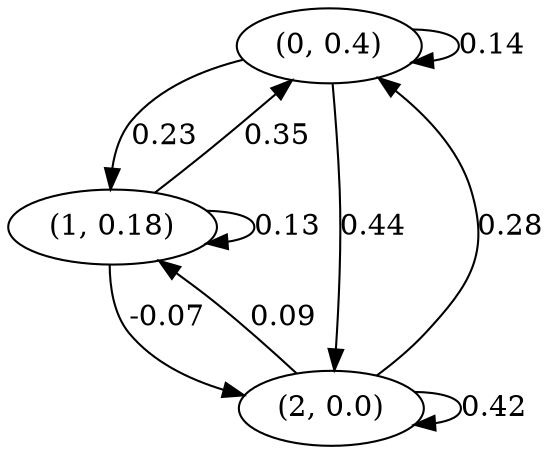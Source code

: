 digraph {
    0 [ label = "(0, 0.4)" ]
    1 [ label = "(1, 0.18)" ]
    2 [ label = "(2, 0.0)" ]
    0 -> 0 [ label = "0.14" ]
    1 -> 1 [ label = "0.13" ]
    2 -> 2 [ label = "0.42" ]
    1 -> 0 [ label = "0.35" ]
    2 -> 0 [ label = "0.28" ]
    0 -> 1 [ label = "0.23" ]
    2 -> 1 [ label = "0.09" ]
    0 -> 2 [ label = "0.44" ]
    1 -> 2 [ label = "-0.07" ]
}


